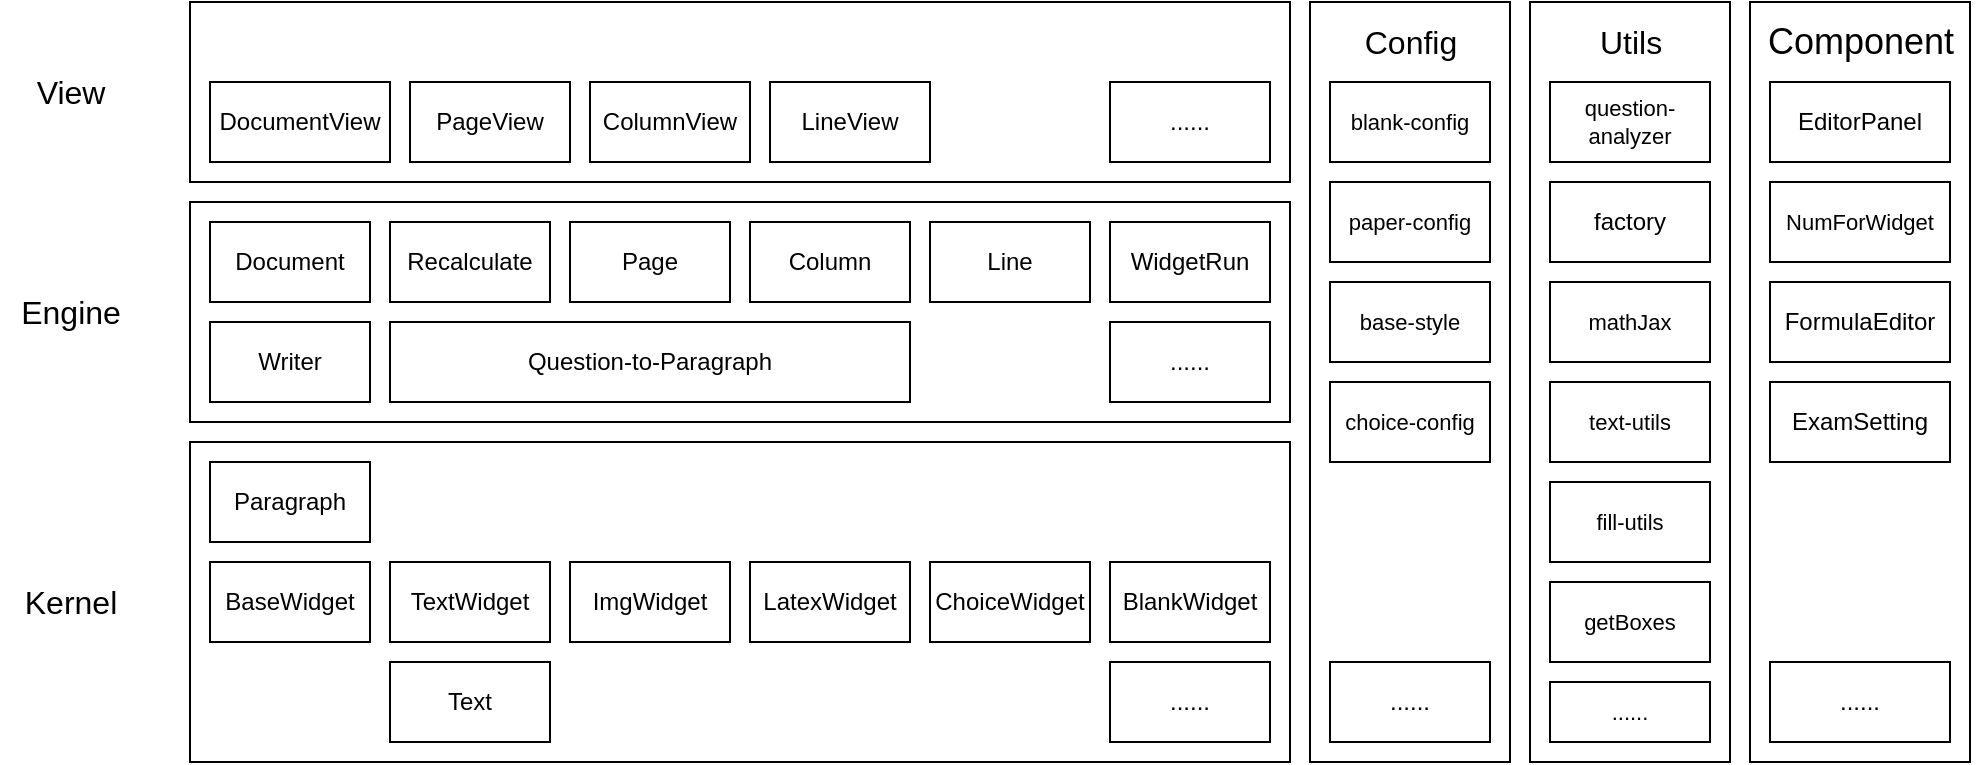 <mxfile version="21.0.1" type="github">
  <diagram name="第 1 页" id="7BfEq5ugZkzzUlGY_Fbk">
    <mxGraphModel dx="1034" dy="493" grid="1" gridSize="10" guides="1" tooltips="1" connect="1" arrows="1" fold="1" page="1" pageScale="1" pageWidth="827" pageHeight="1169" math="0" shadow="0">
      <root>
        <mxCell id="0" />
        <mxCell id="1" parent="0" />
        <mxCell id="ytXNlUIByku6kUDmRZkM-6" value="" style="rounded=0;whiteSpace=wrap;html=1;fontSize=11;" vertex="1" parent="1">
          <mxGeometry x="930" y="70" width="110" height="380" as="geometry" />
        </mxCell>
        <mxCell id="ytXNlUIByku6kUDmRZkM-5" value="" style="rounded=0;whiteSpace=wrap;html=1;fontSize=11;" vertex="1" parent="1">
          <mxGeometry x="820" y="70" width="100" height="380" as="geometry" />
        </mxCell>
        <mxCell id="ytXNlUIByku6kUDmRZkM-4" value="" style="rounded=0;whiteSpace=wrap;html=1;fontSize=11;" vertex="1" parent="1">
          <mxGeometry x="710" y="70" width="100" height="380" as="geometry" />
        </mxCell>
        <mxCell id="2VuCysZ85ViJY6jnTXbk-42" value="" style="rounded=0;whiteSpace=wrap;html=1;fontSize=11;" parent="1" vertex="1">
          <mxGeometry x="150" y="70" width="550" height="90" as="geometry" />
        </mxCell>
        <mxCell id="2VuCysZ85ViJY6jnTXbk-36" value="" style="rounded=0;whiteSpace=wrap;html=1;fontSize=11;" parent="1" vertex="1">
          <mxGeometry x="150" y="170" width="550" height="110" as="geometry" />
        </mxCell>
        <mxCell id="2VuCysZ85ViJY6jnTXbk-35" value="" style="rounded=0;whiteSpace=wrap;html=1;fontSize=11;" parent="1" vertex="1">
          <mxGeometry x="150" y="290" width="550" height="160" as="geometry" />
        </mxCell>
        <mxCell id="2VuCysZ85ViJY6jnTXbk-1" value="BaseWidget" style="rounded=0;whiteSpace=wrap;html=1;" parent="1" vertex="1">
          <mxGeometry x="160" y="350" width="80" height="40" as="geometry" />
        </mxCell>
        <mxCell id="2VuCysZ85ViJY6jnTXbk-2" value="TextWidget" style="rounded=0;whiteSpace=wrap;html=1;" parent="1" vertex="1">
          <mxGeometry x="250" y="350" width="80" height="40" as="geometry" />
        </mxCell>
        <mxCell id="2VuCysZ85ViJY6jnTXbk-3" value="ImgWidget" style="rounded=0;whiteSpace=wrap;html=1;" parent="1" vertex="1">
          <mxGeometry x="340" y="350" width="80" height="40" as="geometry" />
        </mxCell>
        <mxCell id="2VuCysZ85ViJY6jnTXbk-4" value="LatexWidget" style="rounded=0;whiteSpace=wrap;html=1;" parent="1" vertex="1">
          <mxGeometry x="430" y="350" width="80" height="40" as="geometry" />
        </mxCell>
        <mxCell id="2VuCysZ85ViJY6jnTXbk-5" value="ChoiceWidget" style="rounded=0;whiteSpace=wrap;html=1;" parent="1" vertex="1">
          <mxGeometry x="520" y="350" width="80" height="40" as="geometry" />
        </mxCell>
        <mxCell id="2VuCysZ85ViJY6jnTXbk-6" value="BlankWidget" style="rounded=0;whiteSpace=wrap;html=1;" parent="1" vertex="1">
          <mxGeometry x="610" y="350" width="80" height="40" as="geometry" />
        </mxCell>
        <mxCell id="2VuCysZ85ViJY6jnTXbk-7" value="Text" style="rounded=0;whiteSpace=wrap;html=1;" parent="1" vertex="1">
          <mxGeometry x="250" y="400" width="80" height="40" as="geometry" />
        </mxCell>
        <mxCell id="2VuCysZ85ViJY6jnTXbk-8" value="......" style="rounded=0;whiteSpace=wrap;html=1;" parent="1" vertex="1">
          <mxGeometry x="610" y="400" width="80" height="40" as="geometry" />
        </mxCell>
        <mxCell id="2VuCysZ85ViJY6jnTXbk-9" value="Paragraph" style="rounded=0;whiteSpace=wrap;html=1;" parent="1" vertex="1">
          <mxGeometry x="160" y="300" width="80" height="40" as="geometry" />
        </mxCell>
        <mxCell id="2VuCysZ85ViJY6jnTXbk-10" value="Writer" style="rounded=0;whiteSpace=wrap;html=1;" parent="1" vertex="1">
          <mxGeometry x="160" y="230" width="80" height="40" as="geometry" />
        </mxCell>
        <mxCell id="2VuCysZ85ViJY6jnTXbk-11" value="Question-to-Paragraph" style="rounded=0;whiteSpace=wrap;html=1;" parent="1" vertex="1">
          <mxGeometry x="250" y="230" width="260" height="40" as="geometry" />
        </mxCell>
        <mxCell id="2VuCysZ85ViJY6jnTXbk-12" value="factory" style="rounded=0;whiteSpace=wrap;html=1;" parent="1" vertex="1">
          <mxGeometry x="830" y="160" width="80" height="40" as="geometry" />
        </mxCell>
        <mxCell id="2VuCysZ85ViJY6jnTXbk-13" value="Document" style="rounded=0;whiteSpace=wrap;html=1;" parent="1" vertex="1">
          <mxGeometry x="160" y="180" width="80" height="40" as="geometry" />
        </mxCell>
        <mxCell id="2VuCysZ85ViJY6jnTXbk-14" value="Page" style="rounded=0;whiteSpace=wrap;html=1;" parent="1" vertex="1">
          <mxGeometry x="340" y="180" width="80" height="40" as="geometry" />
        </mxCell>
        <mxCell id="2VuCysZ85ViJY6jnTXbk-15" value="Column" style="rounded=0;whiteSpace=wrap;html=1;" parent="1" vertex="1">
          <mxGeometry x="430" y="180" width="80" height="40" as="geometry" />
        </mxCell>
        <mxCell id="2VuCysZ85ViJY6jnTXbk-16" value="Line" style="rounded=0;whiteSpace=wrap;html=1;" parent="1" vertex="1">
          <mxGeometry x="520" y="180" width="80" height="40" as="geometry" />
        </mxCell>
        <mxCell id="2VuCysZ85ViJY6jnTXbk-17" value="WidgetRun" style="rounded=0;whiteSpace=wrap;html=1;" parent="1" vertex="1">
          <mxGeometry x="610" y="180" width="80" height="40" as="geometry" />
        </mxCell>
        <mxCell id="2VuCysZ85ViJY6jnTXbk-19" value="EditorPanel" style="rounded=0;whiteSpace=wrap;html=1;" parent="1" vertex="1">
          <mxGeometry x="940" y="110" width="90" height="40" as="geometry" />
        </mxCell>
        <mxCell id="2VuCysZ85ViJY6jnTXbk-20" value="ExamSetting" style="rounded=0;whiteSpace=wrap;html=1;" parent="1" vertex="1">
          <mxGeometry x="940" y="260" width="90" height="40" as="geometry" />
        </mxCell>
        <mxCell id="2VuCysZ85ViJY6jnTXbk-21" value="FormulaEditor" style="rounded=0;whiteSpace=wrap;html=1;" parent="1" vertex="1">
          <mxGeometry x="940" y="210" width="90" height="40" as="geometry" />
        </mxCell>
        <mxCell id="2VuCysZ85ViJY6jnTXbk-22" value="&lt;font style=&quot;font-size: 11px;&quot;&gt;NumForWidget&lt;/font&gt;" style="rounded=0;whiteSpace=wrap;html=1;fontSize=10;" parent="1" vertex="1">
          <mxGeometry x="940" y="160" width="90" height="40" as="geometry" />
        </mxCell>
        <mxCell id="2VuCysZ85ViJY6jnTXbk-23" value="&lt;font style=&quot;font-size: 11px;&quot;&gt;base-style&lt;/font&gt;" style="rounded=0;whiteSpace=wrap;html=1;fontSize=10;" parent="1" vertex="1">
          <mxGeometry x="720" y="210" width="80" height="40" as="geometry" />
        </mxCell>
        <mxCell id="2VuCysZ85ViJY6jnTXbk-24" value="&lt;font style=&quot;font-size: 11px;&quot;&gt;choice-config&lt;/font&gt;" style="rounded=0;whiteSpace=wrap;html=1;fontSize=10;" parent="1" vertex="1">
          <mxGeometry x="720" y="260" width="80" height="40" as="geometry" />
        </mxCell>
        <mxCell id="2VuCysZ85ViJY6jnTXbk-25" value="&lt;font style=&quot;font-size: 11px;&quot;&gt;blank-config&lt;/font&gt;" style="rounded=0;whiteSpace=wrap;html=1;fontSize=10;" parent="1" vertex="1">
          <mxGeometry x="720" y="110" width="80" height="40" as="geometry" />
        </mxCell>
        <mxCell id="2VuCysZ85ViJY6jnTXbk-26" value="&lt;font style=&quot;font-size: 11px;&quot;&gt;paper-config&lt;/font&gt;" style="rounded=0;whiteSpace=wrap;html=1;fontSize=10;" parent="1" vertex="1">
          <mxGeometry x="720" y="160" width="80" height="40" as="geometry" />
        </mxCell>
        <mxCell id="2VuCysZ85ViJY6jnTXbk-28" value="&lt;font style=&quot;font-size: 11px;&quot;&gt;fill-utils&lt;/font&gt;" style="rounded=0;whiteSpace=wrap;html=1;fontSize=10;" parent="1" vertex="1">
          <mxGeometry x="830" y="310" width="80" height="40" as="geometry" />
        </mxCell>
        <mxCell id="2VuCysZ85ViJY6jnTXbk-29" value="&lt;font style=&quot;font-size: 11px;&quot;&gt;getBoxes&lt;/font&gt;" style="rounded=0;whiteSpace=wrap;html=1;fontSize=10;" parent="1" vertex="1">
          <mxGeometry x="830" y="360" width="80" height="40" as="geometry" />
        </mxCell>
        <mxCell id="2VuCysZ85ViJY6jnTXbk-30" value="&lt;span style=&quot;font-size: 11px;&quot;&gt;......&lt;/span&gt;" style="rounded=0;whiteSpace=wrap;html=1;fontSize=10;" parent="1" vertex="1">
          <mxGeometry x="830" y="410" width="80" height="30" as="geometry" />
        </mxCell>
        <mxCell id="2VuCysZ85ViJY6jnTXbk-31" value="&lt;font style=&quot;font-size: 11px;&quot;&gt;mathJax&lt;/font&gt;" style="rounded=0;whiteSpace=wrap;html=1;fontSize=10;" parent="1" vertex="1">
          <mxGeometry x="830" y="210" width="80" height="40" as="geometry" />
        </mxCell>
        <mxCell id="2VuCysZ85ViJY6jnTXbk-32" value="&lt;font style=&quot;font-size: 11px;&quot;&gt;question-analyzer&lt;/font&gt;" style="rounded=0;whiteSpace=wrap;html=1;fontSize=10;" parent="1" vertex="1">
          <mxGeometry x="830" y="110" width="80" height="40" as="geometry" />
        </mxCell>
        <mxCell id="2VuCysZ85ViJY6jnTXbk-33" value="&lt;font style=&quot;font-size: 11px;&quot;&gt;text-utils&lt;/font&gt;" style="rounded=0;whiteSpace=wrap;html=1;fontSize=10;" parent="1" vertex="1">
          <mxGeometry x="830" y="260" width="80" height="40" as="geometry" />
        </mxCell>
        <mxCell id="2VuCysZ85ViJY6jnTXbk-34" value="Recalculate" style="rounded=0;whiteSpace=wrap;html=1;" parent="1" vertex="1">
          <mxGeometry x="250" y="180" width="80" height="40" as="geometry" />
        </mxCell>
        <mxCell id="2VuCysZ85ViJY6jnTXbk-37" value="DocumentView" style="rounded=0;whiteSpace=wrap;html=1;" parent="1" vertex="1">
          <mxGeometry x="160" y="110" width="90" height="40" as="geometry" />
        </mxCell>
        <mxCell id="2VuCysZ85ViJY6jnTXbk-38" value="PageView" style="rounded=0;whiteSpace=wrap;html=1;" parent="1" vertex="1">
          <mxGeometry x="260" y="110" width="80" height="40" as="geometry" />
        </mxCell>
        <mxCell id="2VuCysZ85ViJY6jnTXbk-39" value="ColumnView" style="rounded=0;whiteSpace=wrap;html=1;" parent="1" vertex="1">
          <mxGeometry x="350" y="110" width="80" height="40" as="geometry" />
        </mxCell>
        <mxCell id="2VuCysZ85ViJY6jnTXbk-40" value="LineView" style="rounded=0;whiteSpace=wrap;html=1;" parent="1" vertex="1">
          <mxGeometry x="440" y="110" width="80" height="40" as="geometry" />
        </mxCell>
        <mxCell id="2VuCysZ85ViJY6jnTXbk-41" value="......" style="rounded=0;whiteSpace=wrap;html=1;" parent="1" vertex="1">
          <mxGeometry x="610" y="110" width="80" height="40" as="geometry" />
        </mxCell>
        <mxCell id="ytXNlUIByku6kUDmRZkM-2" value="......" style="rounded=0;whiteSpace=wrap;html=1;" vertex="1" parent="1">
          <mxGeometry x="720" y="400" width="80" height="40" as="geometry" />
        </mxCell>
        <mxCell id="ytXNlUIByku6kUDmRZkM-3" value="......" style="rounded=0;whiteSpace=wrap;html=1;" vertex="1" parent="1">
          <mxGeometry x="940" y="400" width="90" height="40" as="geometry" />
        </mxCell>
        <mxCell id="ytXNlUIByku6kUDmRZkM-7" value="......" style="rounded=0;whiteSpace=wrap;html=1;" vertex="1" parent="1">
          <mxGeometry x="610" y="230" width="80" height="40" as="geometry" />
        </mxCell>
        <mxCell id="ytXNlUIByku6kUDmRZkM-8" value="&lt;font style=&quot;font-size: 16px;&quot;&gt;View&lt;/font&gt;" style="text;html=1;align=center;verticalAlign=middle;resizable=0;points=[];autosize=1;strokeColor=none;fillColor=none;" vertex="1" parent="1">
          <mxGeometry x="60" y="100" width="60" height="30" as="geometry" />
        </mxCell>
        <mxCell id="ytXNlUIByku6kUDmRZkM-9" value="&lt;font style=&quot;font-size: 16px;&quot;&gt;Engine&lt;/font&gt;" style="text;html=1;align=center;verticalAlign=middle;resizable=0;points=[];autosize=1;strokeColor=none;fillColor=none;" vertex="1" parent="1">
          <mxGeometry x="55" y="210" width="70" height="30" as="geometry" />
        </mxCell>
        <mxCell id="ytXNlUIByku6kUDmRZkM-10" value="&lt;font style=&quot;font-size: 16px;&quot;&gt;Kernel&lt;/font&gt;" style="text;html=1;align=center;verticalAlign=middle;resizable=0;points=[];autosize=1;strokeColor=none;fillColor=none;" vertex="1" parent="1">
          <mxGeometry x="55" y="355" width="70" height="30" as="geometry" />
        </mxCell>
        <mxCell id="ytXNlUIByku6kUDmRZkM-11" value="&lt;font style=&quot;font-size: 16px;&quot;&gt;Config&lt;/font&gt;" style="text;html=1;align=center;verticalAlign=middle;resizable=0;points=[];autosize=1;strokeColor=none;fillColor=none;" vertex="1" parent="1">
          <mxGeometry x="725" y="75" width="70" height="30" as="geometry" />
        </mxCell>
        <mxCell id="ytXNlUIByku6kUDmRZkM-12" value="&lt;font style=&quot;font-size: 16px;&quot;&gt;Utils&lt;/font&gt;" style="text;html=1;align=center;verticalAlign=middle;resizable=0;points=[];autosize=1;strokeColor=none;fillColor=none;" vertex="1" parent="1">
          <mxGeometry x="845" y="75" width="50" height="30" as="geometry" />
        </mxCell>
        <mxCell id="ytXNlUIByku6kUDmRZkM-13" value="&lt;span style=&quot;font-size: 18px;&quot;&gt;Component&lt;/span&gt;" style="text;html=1;align=center;verticalAlign=middle;resizable=0;points=[];autosize=1;strokeColor=none;fillColor=none;" vertex="1" parent="1">
          <mxGeometry x="925" y="70" width="120" height="40" as="geometry" />
        </mxCell>
      </root>
    </mxGraphModel>
  </diagram>
</mxfile>
